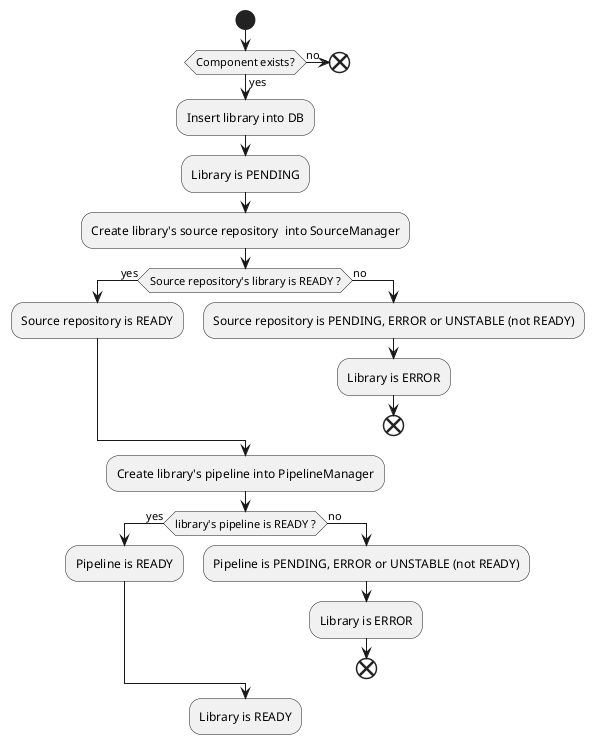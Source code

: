 @startuml
start
if (Component exists?) then (yes)
    :Insert library into DB;
else (no)
    end
endif
:Library is PENDING;

:Create library's source repository  into SourceManager;

if (Source repository's library is READY ?) then (yes)
    :Source repository is READY;
else (no)
    :Source repository is PENDING, ERROR or UNSTABLE (not READY);
    :Library is ERROR;
    end
endif

:Create library's pipeline into PipelineManager;

if (library's pipeline is READY ?) then (yes)
    :Pipeline is READY;
else (no)
    :Pipeline is PENDING, ERROR or UNSTABLE (not READY);
    :Library is ERROR;
    end
endif




:Library is READY;

@enduml